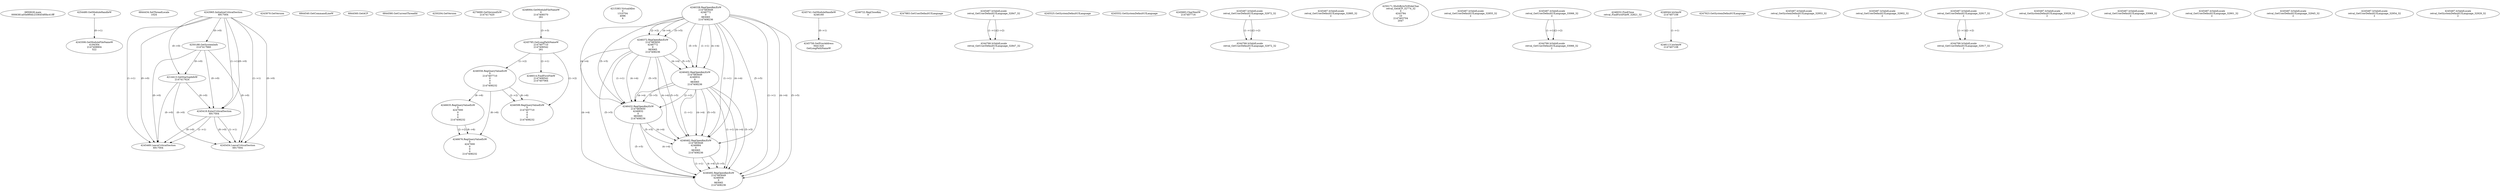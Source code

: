// Global SCDG with merge call
digraph {
	0 [label="6850628.main
0006381a05e9f0dc2336454f0bc41fff"]
	1 [label="4254480.GetModuleHandleW
0"]
	2 [label="6844434.SetThreadLocale
1024"]
	3 [label="4243965.InitializeCriticalSection
6917004"]
	4 [label="4243979.GetVersion
"]
	5 [label="4250188.GetSystemInfo
2147417660"]
	3 -> 5 [label="(0-->0)"]
	6 [label="6844540.GetCommandLineW
"]
	7 [label="4214413.GetStartupInfoW
2147417624"]
	3 -> 7 [label="(0-->0)"]
	5 -> 7 [label="(0-->0)"]
	8 [label="6844560.GetACP
"]
	9 [label="6844580.GetCurrentThreadId
"]
	10 [label="4250204.GetVersion
"]
	11 [label="4276690.GetVersionExW
2147417420"]
	12 [label="4243306.GetModuleFileNameW
4194304
2147408904
522"]
	1 -> 12 [label="(0-->1)"]
	13 [label="4248064.GetModuleFileNameW
0
2147408370
261"]
	14 [label="4215383.VirtualAlloc
0
1310704
4096
4"]
	15 [label="4246338.RegOpenKeyExW
2147483649
4246772
0
983065
2147408236"]
	16 [label="4246372.RegOpenKeyExW
2147483650
4246772
0
983065
2147408236"]
	15 -> 16 [label="(2-->2)"]
	15 -> 16 [label="(4-->4)"]
	15 -> 16 [label="(5-->5)"]
	17 [label="4246402.RegOpenKeyExW
2147483649
4246832
0
983065
2147408236"]
	15 -> 17 [label="(1-->1)"]
	15 -> 17 [label="(4-->4)"]
	16 -> 17 [label="(4-->4)"]
	15 -> 17 [label="(5-->5)"]
	16 -> 17 [label="(5-->5)"]
	18 [label="4245741.GetModuleHandleW
4246160"]
	19 [label="4245758.GetProcAddress
9441320
GetLongPathNameW"]
	18 -> 19 [label="(0-->1)"]
	20 [label="4245785.GetLongPathNameW
2147407710
2147406542
261"]
	13 -> 20 [label="(3-->3)"]
	21 [label="4246556.RegQueryValueExW
0
2147407710
0
0
0
2147408232"]
	20 -> 21 [label="(1-->2)"]
	22 [label="4246635.RegQueryValueExW
0
4247000
0
0
0
2147408232"]
	21 -> 22 [label="(6-->6)"]
	23 [label="4246722.RegCloseKey
0"]
	24 [label="4247883.GetUserDefaultUILanguage
"]
	25 [label="4245418.EnterCriticalSection
6917004"]
	3 -> 25 [label="(1-->1)"]
	3 -> 25 [label="(0-->0)"]
	5 -> 25 [label="(0-->0)"]
	7 -> 25 [label="(0-->0)"]
	26 [label="4245469.LeaveCriticalSection
6917004"]
	3 -> 26 [label="(1-->1)"]
	25 -> 26 [label="(1-->1)"]
	3 -> 26 [label="(0-->0)"]
	5 -> 26 [label="(0-->0)"]
	7 -> 26 [label="(0-->0)"]
	25 -> 26 [label="(0-->0)"]
	27 [label="4245487.IsValidLocale
retval_GetUserDefaultUILanguage_32847_32
2"]
	28 [label="4244766.IsValidLocale
retval_GetUserDefaultUILanguage_32847_32
2"]
	27 -> 28 [label="(1-->1)"]
	27 -> 28 [label="(2-->2)"]
	29 [label="4245525.GetSystemDefaultUILanguage
"]
	30 [label="4245552.GetSystemDefaultUILanguage
"]
	31 [label="4245683.CharNextW
2147407716"]
	32 [label="4246014.FindFirstFileW
2147406542
2147407064"]
	20 -> 32 [label="(2-->1)"]
	33 [label="4246676.RegQueryValueExW
0
4247000
0
0
0
2147408232"]
	22 -> 33 [label="(2-->2)"]
	21 -> 33 [label="(6-->6)"]
	22 -> 33 [label="(6-->6)"]
	34 [label="4245487.IsValidLocale
retval_GetUserDefaultUILanguage_32972_32
2"]
	35 [label="4244766.IsValidLocale
retval_GetUserDefaultUILanguage_32972_32
2"]
	34 -> 35 [label="(1-->1)"]
	34 -> 35 [label="(2-->2)"]
	36 [label="4245487.IsValidLocale
retval_GetUserDefaultUILanguage_32885_32
2"]
	37 [label="4250171.MultiByteToWideChar
retval_GetACP_32774_32
0
4243784
10
2147403704
2047"]
	38 [label="4245487.IsValidLocale
retval_GetUserDefaultUILanguage_32855_32
2"]
	39 [label="4246599.RegQueryValueExW
0
2147407710
0
0
0
2147408232"]
	20 -> 39 [label="(1-->2)"]
	21 -> 39 [label="(2-->2)"]
	21 -> 39 [label="(6-->6)"]
	40 [label="4245487.IsValidLocale
retval_GetUserDefaultUILanguage_33066_32
2"]
	41 [label="4244766.IsValidLocale
retval_GetUserDefaultUILanguage_33066_32
2"]
	40 -> 41 [label="(1-->1)"]
	40 -> 41 [label="(2-->2)"]
	42 [label="4246032.FindClose
retval_FindFirstFileW_32821_32"]
	43 [label="4246044.lstrlenW
2147407108"]
	44 [label="4246113.lstrlenW
2147407108"]
	43 -> 44 [label="(1-->1)"]
	45 [label="4245454.LeaveCriticalSection
6917004"]
	3 -> 45 [label="(1-->1)"]
	25 -> 45 [label="(1-->1)"]
	3 -> 45 [label="(0-->0)"]
	5 -> 45 [label="(0-->0)"]
	7 -> 45 [label="(0-->0)"]
	25 -> 45 [label="(0-->0)"]
	46 [label="4247923.GetSystemDefaultUILanguage
"]
	47 [label="4245487.IsValidLocale
retval_GetSystemDefaultUILanguage_32953_32
2"]
	48 [label="4245487.IsValidLocale
retval_GetUserDefaultUILanguage_32902_32
2"]
	49 [label="4246432.RegOpenKeyExW
2147483650
4246832
0
983065
2147408236"]
	16 -> 49 [label="(1-->1)"]
	17 -> 49 [label="(2-->2)"]
	15 -> 49 [label="(4-->4)"]
	16 -> 49 [label="(4-->4)"]
	17 -> 49 [label="(4-->4)"]
	15 -> 49 [label="(5-->5)"]
	16 -> 49 [label="(5-->5)"]
	17 -> 49 [label="(5-->5)"]
	50 [label="4246462.RegOpenKeyExW
2147483649
4246884
0
983065
2147408236"]
	15 -> 50 [label="(1-->1)"]
	17 -> 50 [label="(1-->1)"]
	15 -> 50 [label="(4-->4)"]
	16 -> 50 [label="(4-->4)"]
	17 -> 50 [label="(4-->4)"]
	49 -> 50 [label="(4-->4)"]
	15 -> 50 [label="(5-->5)"]
	16 -> 50 [label="(5-->5)"]
	17 -> 50 [label="(5-->5)"]
	49 -> 50 [label="(5-->5)"]
	51 [label="4245487.IsValidLocale
retval_GetUserDefaultUILanguage_32917_32
2"]
	52 [label="4244766.IsValidLocale
retval_GetUserDefaultUILanguage_32917_32
2"]
	51 -> 52 [label="(1-->1)"]
	51 -> 52 [label="(2-->2)"]
	53 [label="4245487.IsValidLocale
retval_GetSystemDefaultUILanguage_33029_32
2"]
	54 [label="4245487.IsValidLocale
retval_GetUserDefaultUILanguage_33069_32
2"]
	55 [label="4246492.RegOpenKeyExW
2147483649
4246936
0
983065
2147408236"]
	15 -> 55 [label="(1-->1)"]
	17 -> 55 [label="(1-->1)"]
	50 -> 55 [label="(1-->1)"]
	15 -> 55 [label="(4-->4)"]
	16 -> 55 [label="(4-->4)"]
	17 -> 55 [label="(4-->4)"]
	49 -> 55 [label="(4-->4)"]
	50 -> 55 [label="(4-->4)"]
	15 -> 55 [label="(5-->5)"]
	16 -> 55 [label="(5-->5)"]
	17 -> 55 [label="(5-->5)"]
	49 -> 55 [label="(5-->5)"]
	50 -> 55 [label="(5-->5)"]
	56 [label="4245487.IsValidLocale
retval_GetUserDefaultUILanguage_32901_32
2"]
	57 [label="4245487.IsValidLocale
retval_GetUserDefaultUILanguage_32945_32
2"]
	58 [label="4245487.IsValidLocale
retval_GetUserDefaultUILanguage_32954_32
2"]
	59 [label="4245487.IsValidLocale
retval_GetSystemDefaultUILanguage_32929_32
2"]
}
